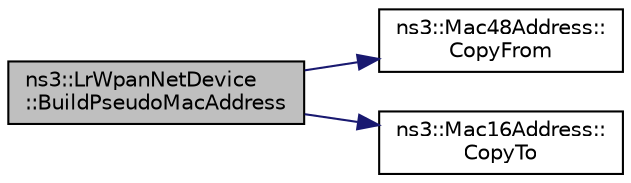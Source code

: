 digraph "ns3::LrWpanNetDevice::BuildPseudoMacAddress"
{
 // LATEX_PDF_SIZE
  edge [fontname="Helvetica",fontsize="10",labelfontname="Helvetica",labelfontsize="10"];
  node [fontname="Helvetica",fontsize="10",shape=record];
  rankdir="LR";
  Node1 [label="ns3::LrWpanNetDevice\l::BuildPseudoMacAddress",height=0.2,width=0.4,color="black", fillcolor="grey75", style="filled", fontcolor="black",tooltip="Builds a \"pseudo 48-bit address\" from the PanId and Short Address The form is PanId : 0x0 : 0x0 : Sho..."];
  Node1 -> Node2 [color="midnightblue",fontsize="10",style="solid",fontname="Helvetica"];
  Node2 [label="ns3::Mac48Address::\lCopyFrom",height=0.2,width=0.4,color="black", fillcolor="white", style="filled",URL="$classns3_1_1_mac48_address.html#a62033fab3f2c573f0cc0be1121d493d2",tooltip=" "];
  Node1 -> Node3 [color="midnightblue",fontsize="10",style="solid",fontname="Helvetica"];
  Node3 [label="ns3::Mac16Address::\lCopyTo",height=0.2,width=0.4,color="black", fillcolor="white", style="filled",URL="$classns3_1_1_mac16_address.html#a799b7967b6ee701db1c9929001c4edda",tooltip=" "];
}
